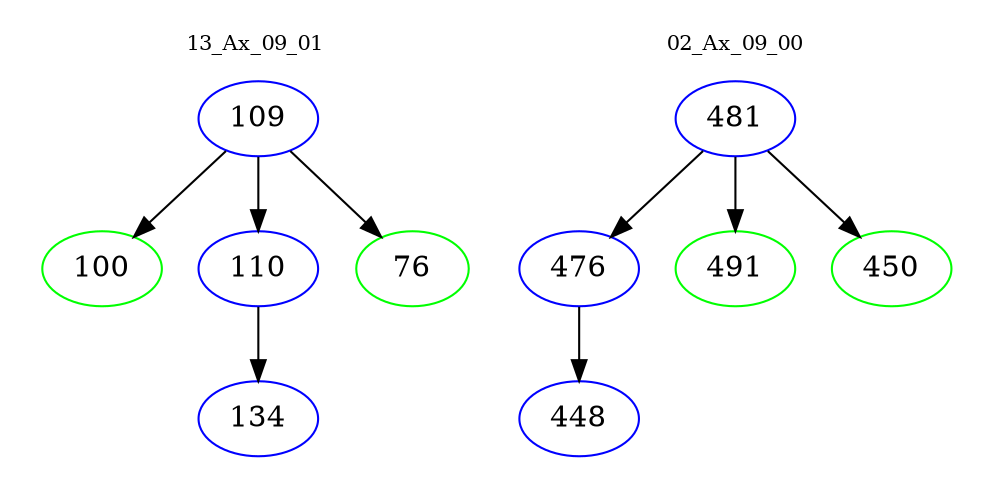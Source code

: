 digraph{
subgraph cluster_0 {
color = white
label = "13_Ax_09_01";
fontsize=10;
T0_109 [label="109", color="blue"]
T0_109 -> T0_100 [color="black"]
T0_100 [label="100", color="green"]
T0_109 -> T0_110 [color="black"]
T0_110 [label="110", color="blue"]
T0_110 -> T0_134 [color="black"]
T0_134 [label="134", color="blue"]
T0_109 -> T0_76 [color="black"]
T0_76 [label="76", color="green"]
}
subgraph cluster_1 {
color = white
label = "02_Ax_09_00";
fontsize=10;
T1_481 [label="481", color="blue"]
T1_481 -> T1_476 [color="black"]
T1_476 [label="476", color="blue"]
T1_476 -> T1_448 [color="black"]
T1_448 [label="448", color="blue"]
T1_481 -> T1_491 [color="black"]
T1_491 [label="491", color="green"]
T1_481 -> T1_450 [color="black"]
T1_450 [label="450", color="green"]
}
}

